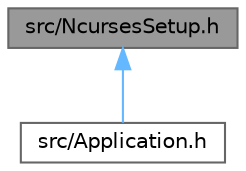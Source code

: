 digraph "src/NcursesSetup.h"
{
 // LATEX_PDF_SIZE
  bgcolor="transparent";
  edge [fontname=Helvetica,fontsize=10,labelfontname=Helvetica,labelfontsize=10];
  node [fontname=Helvetica,fontsize=10,shape=box,height=0.2,width=0.4];
  Node1 [id="Node000001",label="src/NcursesSetup.h",height=0.2,width=0.4,color="gray40", fillcolor="grey60", style="filled", fontcolor="black",tooltip="Header file for the NcursesSetup class, which manages the initialization and cleanup of the ncurses l..."];
  Node1 -> Node2 [id="edge1_Node000001_Node000002",dir="back",color="steelblue1",style="solid",tooltip=" "];
  Node2 [id="Node000002",label="src/Application.h",height=0.2,width=0.4,color="grey40", fillcolor="white", style="filled",URL="$Application_8h.html",tooltip="Main application class managing terminal editor and main menu interfaces for NeoNote."];
}
